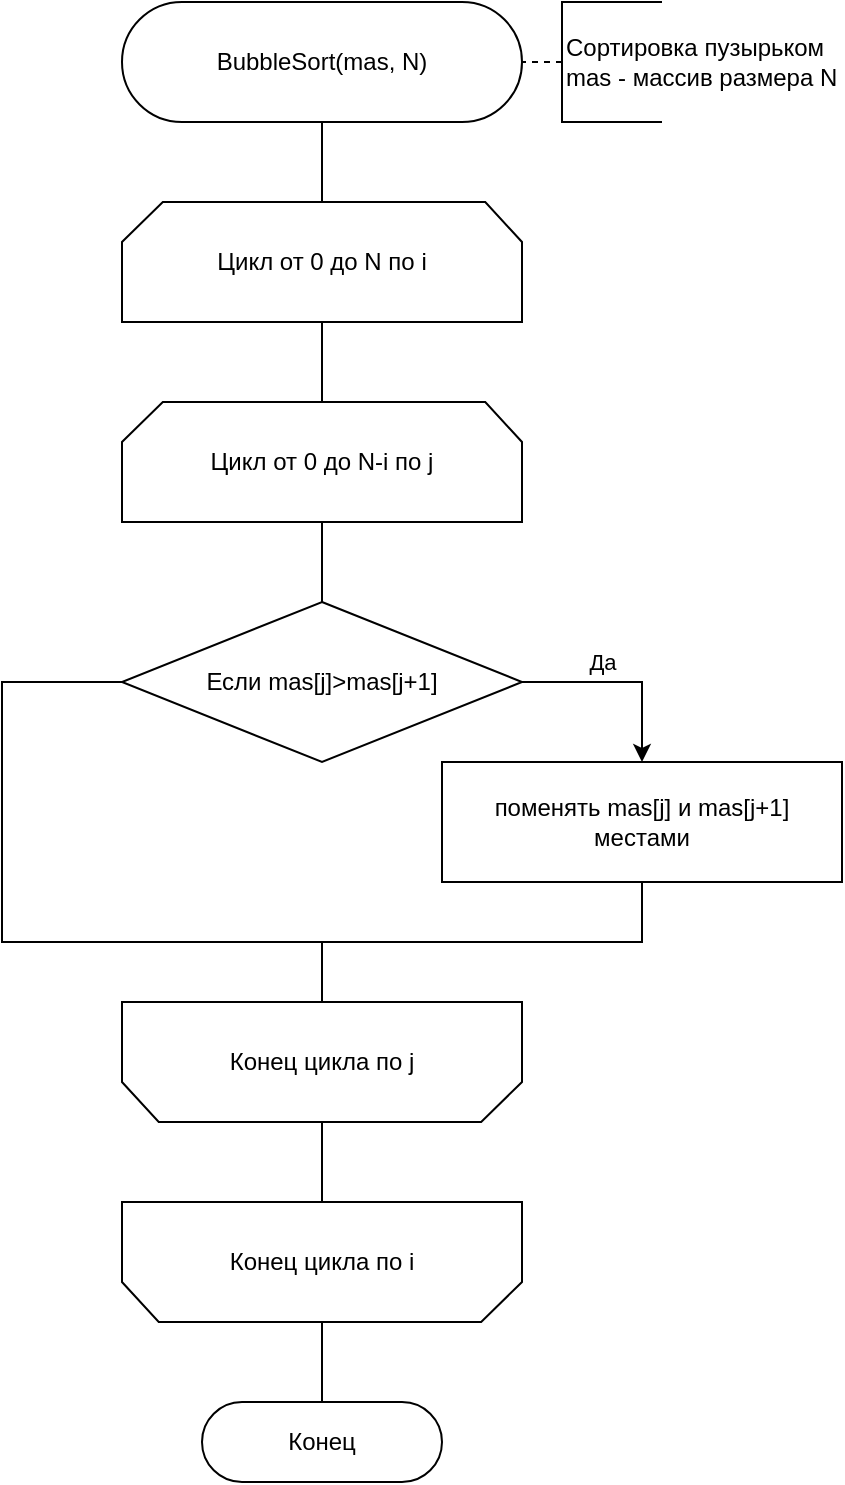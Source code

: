 <mxfile version="15.2.9"><diagram id="f2X41bjhdgo863nyaZHW" name="Page-1"><mxGraphModel dx="822" dy="564" grid="1" gridSize="10" guides="1" tooltips="1" connect="1" arrows="1" fold="1" page="1" pageScale="1" pageWidth="827" pageHeight="1169" math="0" shadow="0"><root><mxCell id="0"/><mxCell id="1" parent="0"/><mxCell id="oKp3T6Zd48T7t4m5owvP-3" value="" style="edgeStyle=orthogonalEdgeStyle;rounded=0;orthogonalLoop=1;jettySize=auto;html=1;endArrow=none;exitX=0.5;exitY=1;exitDx=0;exitDy=0;" parent="1" source="PJYvJVSJ4xB44D1NQZ6h-1" target="c_HrjedQZxu4JIlmwG3W-3" edge="1"><mxGeometry relative="1" as="geometry"><mxPoint x="220" y="200" as="sourcePoint"/></mxGeometry></mxCell><mxCell id="oKp3T6Zd48T7t4m5owvP-4" value="" style="edgeStyle=orthogonalEdgeStyle;rounded=0;orthogonalLoop=1;jettySize=auto;html=1;endArrow=none;" parent="1" source="c_HrjedQZxu4JIlmwG3W-3" target="c_HrjedQZxu4JIlmwG3W-11" edge="1"><mxGeometry relative="1" as="geometry"/></mxCell><mxCell id="c_HrjedQZxu4JIlmwG3W-3" value="Цикл от 0 до N по i" style="strokeWidth=1;html=1;shape=stencil(rZVNb4MwDIZ/Ta5VIFoFxynrTlUvPeycUndEhQQF2q7/vikuGh+DMa8SB/wa3gcbW2FClqkqgIXcqByYeGNhuLa28MJa57ryob9NMbHkGF4wjCMMVVlAUqF2Vk6rXQaYKStnj3DR++rhoE0KDl3FivFX/8z9EjKxxngTbU3ZybTy3kxp49/lX2jGFy+IuT5ijApPyKEC11G/y9ugwMJ3MimYR9oSSN2KGu5vpI+/kwIaaUXpXp8VzIRtCHXxBQ97uDiayduSeDG1OlIvm60jVDfCE9IrYwso5E4lx09nT2b/41cW6r7cg0STzu0ZWkPXm++pBjQOmTYthyj+r0OvgU+wWBIs+JMdKGVQ/kaS2RImhtbrg4mo1ZExEvJgHUzM10FnGZ4jY6M7MKhVPNdq4QY=);whiteSpace=wrap;" parent="1" vertex="1"><mxGeometry x="120" y="140" width="200" height="60" as="geometry"/></mxCell><mxCell id="oKp3T6Zd48T7t4m5owvP-5" value="" style="edgeStyle=orthogonalEdgeStyle;rounded=0;orthogonalLoop=1;jettySize=auto;html=1;endArrow=none;" parent="1" source="c_HrjedQZxu4JIlmwG3W-11" target="c_HrjedQZxu4JIlmwG3W-14" edge="1"><mxGeometry relative="1" as="geometry"/></mxCell><mxCell id="c_HrjedQZxu4JIlmwG3W-11" value="Цикл от 0 до N-i по j" style="strokeWidth=1;html=1;shape=stencil(rZVNb4MwDIZ/Ta5VIFoFxynrTlUvPeycUndEhQQF2q7/vikuGh+DMa8SB/wa3gcbW2FClqkqgIXcqByYeGNhuLa28MJa57ryob9NMbHkGF4wjCMMVVlAUqF2Vk6rXQaYKStnj3DR++rhoE0KDl3FivFX/8z9EjKxxngTbU3ZybTy3kxp49/lX2jGFy+IuT5ijApPyKEC11G/y9ugwMJ3MimYR9oSSN2KGu5vpI+/kwIaaUXpXp8VzIRtCHXxBQ97uDiayduSeDG1OlIvm60jVDfCE9IrYwso5E4lx09nT2b/41cW6r7cg0STzu0ZWkPXm++pBjQOmTYthyj+r0OvgU+wWBIs+JMdKGVQ/kaS2RImhtbrg4mo1ZExEvJgHUzM10FnGZ4jY6M7MKhVPNdq4QY=);whiteSpace=wrap;" parent="1" vertex="1"><mxGeometry x="120" y="240" width="200" height="60" as="geometry"/></mxCell><mxCell id="c_HrjedQZxu4JIlmwG3W-16" value="Да" style="edgeStyle=orthogonalEdgeStyle;rounded=0;orthogonalLoop=1;jettySize=auto;html=1;entryX=0.5;entryY=0;entryDx=0;entryDy=0;exitX=1;exitY=0.5;exitDx=0;exitDy=0;" parent="1" source="c_HrjedQZxu4JIlmwG3W-14" target="c_HrjedQZxu4JIlmwG3W-15" edge="1"><mxGeometry x="-0.2" y="10" relative="1" as="geometry"><mxPoint as="offset"/></mxGeometry></mxCell><mxCell id="oKp3T6Zd48T7t4m5owvP-6" style="edgeStyle=orthogonalEdgeStyle;rounded=0;orthogonalLoop=1;jettySize=auto;html=1;entryX=0.5;entryY=1;entryDx=0;entryDy=0;entryPerimeter=0;exitX=0;exitY=0.5;exitDx=0;exitDy=0;endArrow=none;" parent="1" source="c_HrjedQZxu4JIlmwG3W-14" target="c_HrjedQZxu4JIlmwG3W-18" edge="1"><mxGeometry relative="1" as="geometry"><Array as="points"><mxPoint x="60" y="380"/><mxPoint x="60" y="510"/><mxPoint x="220" y="510"/></Array></mxGeometry></mxCell><mxCell id="c_HrjedQZxu4JIlmwG3W-14" value="Если mas[j]&amp;gt;mas[j+1]" style="rhombus;whiteSpace=wrap;html=1;" parent="1" vertex="1"><mxGeometry x="120" y="340" width="200" height="80" as="geometry"/></mxCell><mxCell id="oKp3T6Zd48T7t4m5owvP-1" style="edgeStyle=orthogonalEdgeStyle;rounded=0;orthogonalLoop=1;jettySize=auto;html=1;entryX=0.5;entryY=1;entryDx=0;entryDy=0;entryPerimeter=0;endArrow=none;" parent="1" source="c_HrjedQZxu4JIlmwG3W-15" target="c_HrjedQZxu4JIlmwG3W-18" edge="1"><mxGeometry relative="1" as="geometry"/></mxCell><mxCell id="c_HrjedQZxu4JIlmwG3W-15" value="поменять mas[j] и mas[j+1] местами" style="rounded=0;whiteSpace=wrap;html=1;" parent="1" vertex="1"><mxGeometry x="280" y="420" width="200" height="60" as="geometry"/></mxCell><mxCell id="oKp3T6Zd48T7t4m5owvP-7" value="" style="edgeStyle=orthogonalEdgeStyle;rounded=0;orthogonalLoop=1;jettySize=auto;html=1;endArrow=none;" parent="1" source="c_HrjedQZxu4JIlmwG3W-18" target="c_HrjedQZxu4JIlmwG3W-19" edge="1"><mxGeometry relative="1" as="geometry"/></mxCell><mxCell id="c_HrjedQZxu4JIlmwG3W-18" value="Конец цикла по j" style="strokeWidth=1;html=1;shape=stencil(rZVNb4MwDIZ/Ta5VIFoFxynrTlUvPeycUndEhQQF2q7/vikuGh+DMa8SB/wa3gcbW2FClqkqgIXcqByYeGNhuLa28MJa57ryob9NMbHkGF4wjCMMVVlAUqF2Vk6rXQaYKStnj3DR++rhoE0KDl3FivFX/8z9EjKxxngTbU3ZybTy3kxp49/lX2jGFy+IuT5ijApPyKEC11G/y9ugwMJ3MimYR9oSSN2KGu5vpI+/kwIaaUXpXp8VzIRtCHXxBQ97uDiayduSeDG1OlIvm60jVDfCE9IrYwso5E4lx09nT2b/41cW6r7cg0STzu0ZWkPXm++pBjQOmTYthyj+r0OvgU+wWBIs+JMdKGVQ/kaS2RImhtbrg4mo1ZExEvJgHUzM10FnGZ4jY6M7MKhVPNdq4QY=);whiteSpace=wrap;direction=west;" parent="1" vertex="1"><mxGeometry x="120" y="540" width="200" height="60" as="geometry"/></mxCell><mxCell id="oKp3T6Zd48T7t4m5owvP-9" value="" style="edgeStyle=orthogonalEdgeStyle;rounded=0;orthogonalLoop=1;jettySize=auto;html=1;endArrow=none;" parent="1" source="c_HrjedQZxu4JIlmwG3W-19" target="oKp3T6Zd48T7t4m5owvP-8" edge="1"><mxGeometry relative="1" as="geometry"/></mxCell><mxCell id="c_HrjedQZxu4JIlmwG3W-19" value="Конец цикла по i" style="strokeWidth=1;html=1;shape=stencil(rZVNb4MwDIZ/Ta5VIFoFxynrTlUvPeycUndEhQQF2q7/vikuGh+DMa8SB/wa3gcbW2FClqkqgIXcqByYeGNhuLa28MJa57ryob9NMbHkGF4wjCMMVVlAUqF2Vk6rXQaYKStnj3DR++rhoE0KDl3FivFX/8z9EjKxxngTbU3ZybTy3kxp49/lX2jGFy+IuT5ijApPyKEC11G/y9ugwMJ3MimYR9oSSN2KGu5vpI+/kwIaaUXpXp8VzIRtCHXxBQ97uDiayduSeDG1OlIvm60jVDfCE9IrYwso5E4lx09nT2b/41cW6r7cg0STzu0ZWkPXm++pBjQOmTYthyj+r0OvgU+wWBIs+JMdKGVQ/kaS2RImhtbrg4mo1ZExEvJgHUzM10FnGZ4jY6M7MKhVPNdq4QY=);whiteSpace=wrap;direction=west;" parent="1" vertex="1"><mxGeometry x="120" y="640" width="200" height="60" as="geometry"/></mxCell><mxCell id="oKp3T6Zd48T7t4m5owvP-8" value="Конец" style="rounded=1;whiteSpace=wrap;html=1;arcSize=50;" parent="1" vertex="1"><mxGeometry x="160" y="740" width="120" height="40" as="geometry"/></mxCell><mxCell id="PJYvJVSJ4xB44D1NQZ6h-1" value="BubbleSort(mas, N)" style="rounded=1;whiteSpace=wrap;html=1;arcSize=50;" vertex="1" parent="1"><mxGeometry x="120" y="40" width="200" height="60" as="geometry"/></mxCell><mxCell id="PJYvJVSJ4xB44D1NQZ6h-3" value="&lt;div&gt;Сортировка пузырьком&lt;/div&gt;mas - массив размера N" style="strokeWidth=1;html=1;shape=mxgraph.flowchart.annotation_1;align=left;pointerEvents=1;" vertex="1" parent="1"><mxGeometry x="340" y="40" width="50" height="60" as="geometry"/></mxCell><mxCell id="PJYvJVSJ4xB44D1NQZ6h-4" value="" style="endArrow=none;dashed=1;html=1;exitX=0;exitY=0.5;exitDx=0;exitDy=0;exitPerimeter=0;entryX=1;entryY=0.5;entryDx=0;entryDy=0;" edge="1" parent="1" source="PJYvJVSJ4xB44D1NQZ6h-3" target="PJYvJVSJ4xB44D1NQZ6h-1"><mxGeometry width="50" height="50" relative="1" as="geometry"><mxPoint x="450" y="220" as="sourcePoint"/><mxPoint x="300" y="70" as="targetPoint"/></mxGeometry></mxCell></root></mxGraphModel></diagram></mxfile>